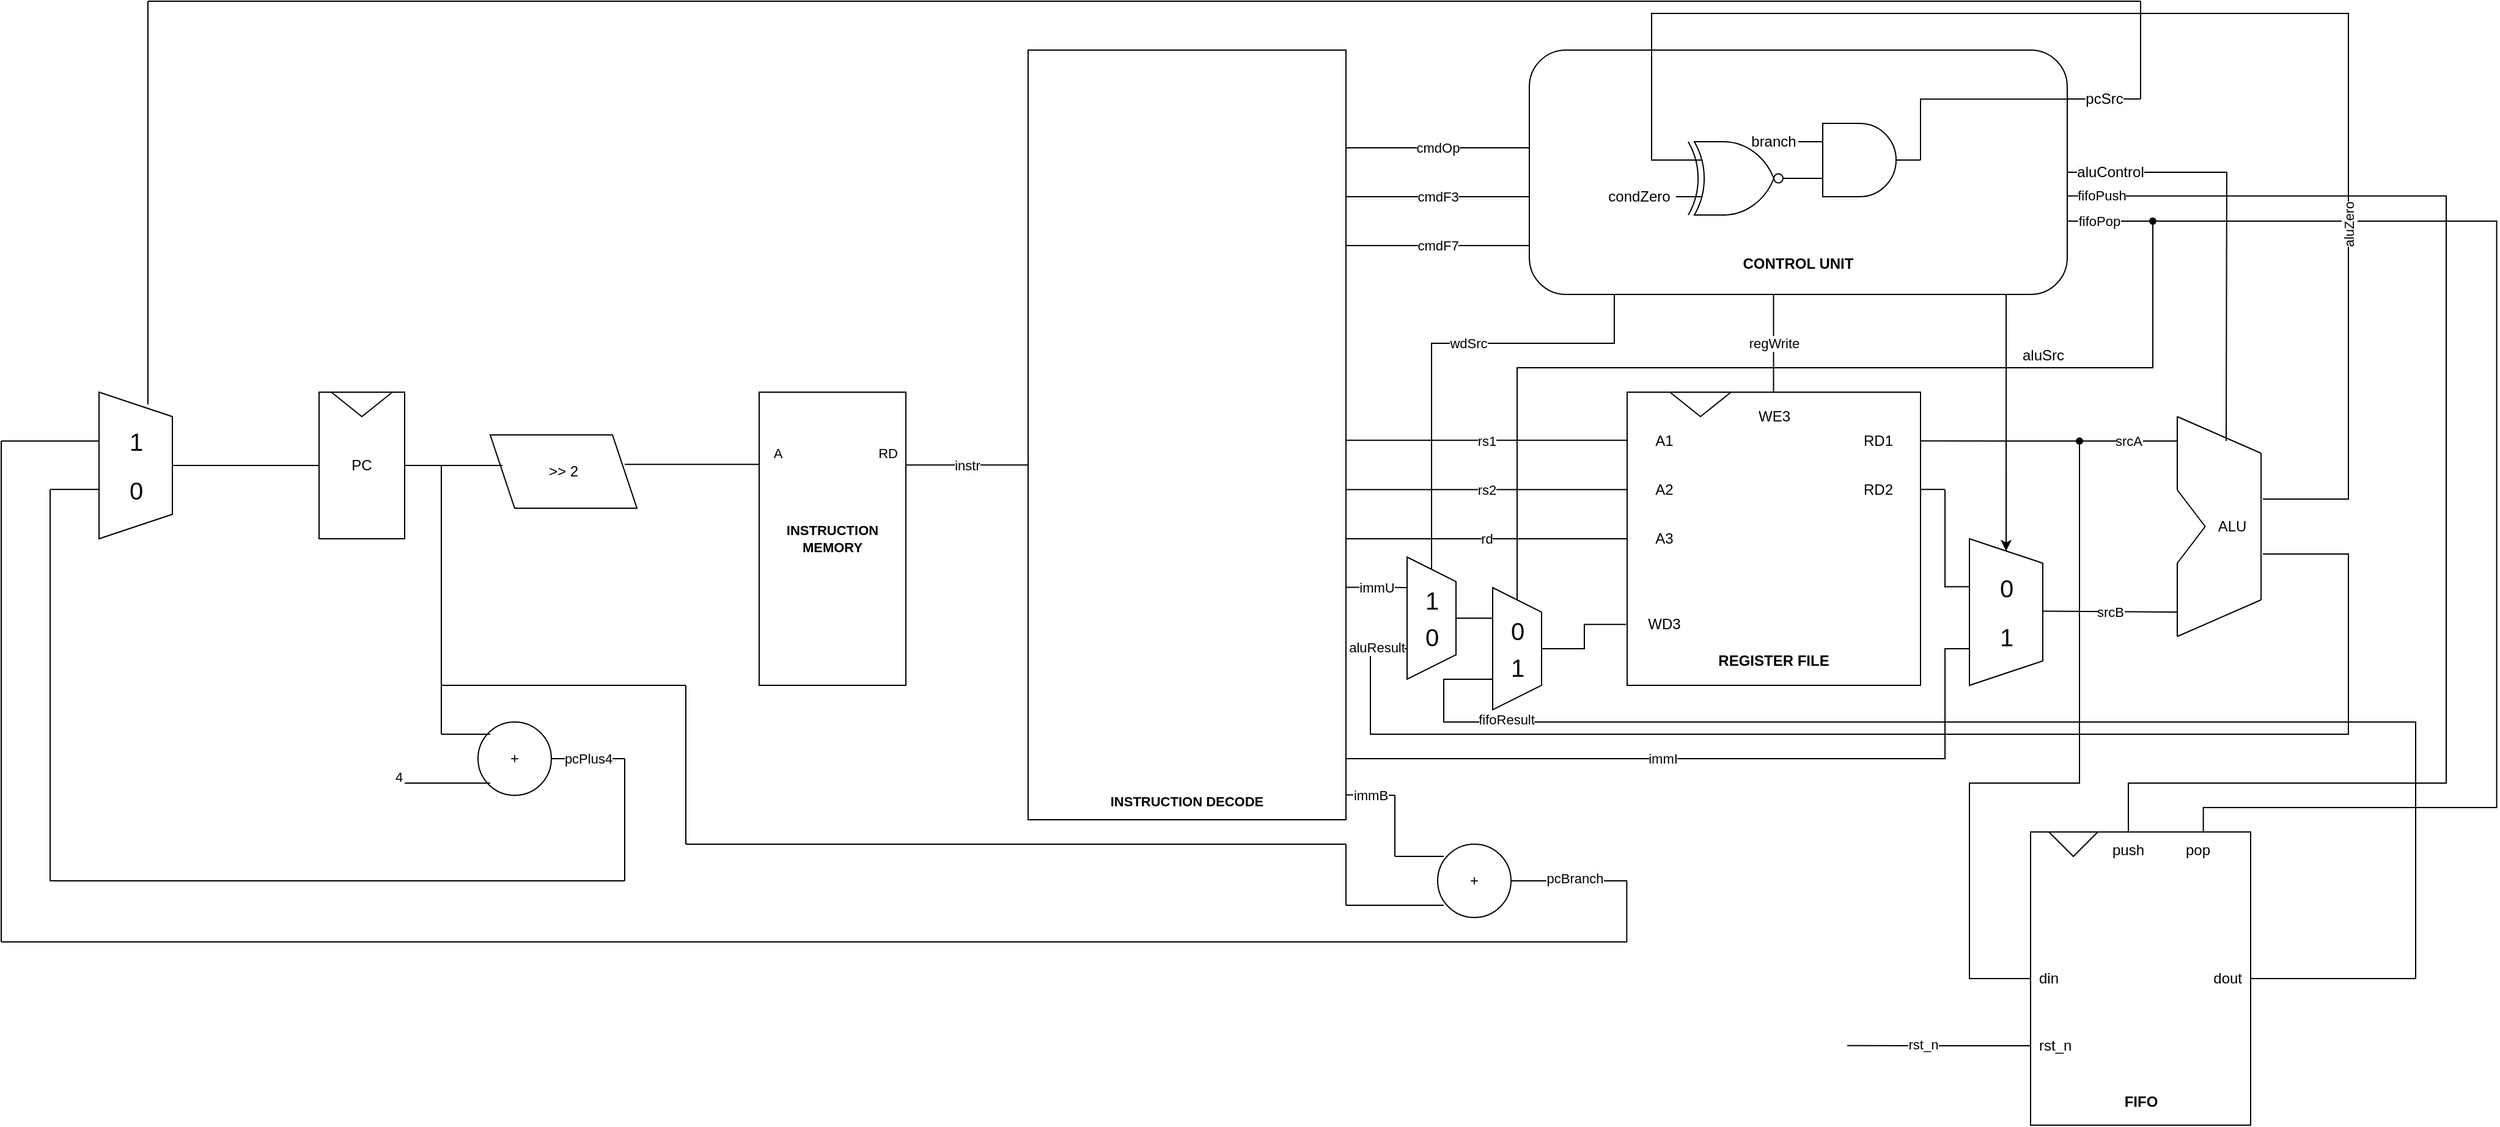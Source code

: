 <mxfile version="24.4.0" type="device">
  <diagram name="Page-1" id="wmM0MHeouTX-nWKgQQLS">
    <mxGraphModel dx="1461" dy="2167" grid="1" gridSize="10" guides="1" tooltips="1" connect="1" arrows="1" fold="1" page="1" pageScale="1" pageWidth="850" pageHeight="1100" background="none" math="0" shadow="0">
      <root>
        <mxCell id="0" />
        <mxCell id="1" parent="0" />
        <mxCell id="u54jU0PMI1pxLwhqkPNv-40" style="edgeStyle=orthogonalEdgeStyle;rounded=0;orthogonalLoop=1;jettySize=auto;html=1;exitX=1.001;exitY=0.698;exitDx=0;exitDy=0;entryX=0.25;entryY=1;entryDx=0;entryDy=0;exitPerimeter=0;endArrow=none;endFill=0;" edge="1" parent="1" source="tAqHpgGF29QeRpSOcUTc-36" target="SXYv1v4Vk7ZWwAZWmI2W-5">
          <mxGeometry relative="1" as="geometry" />
        </mxCell>
        <mxCell id="u54jU0PMI1pxLwhqkPNv-58" value="immU" style="edgeLabel;html=1;align=center;verticalAlign=middle;resizable=0;points=[];" vertex="1" connectable="0" parent="u54jU0PMI1pxLwhqkPNv-40">
          <mxGeometry relative="1" as="geometry">
            <mxPoint as="offset" />
          </mxGeometry>
        </mxCell>
        <mxCell id="tAqHpgGF29QeRpSOcUTc-36" value="&lt;b&gt;INSTRUCTION DECODE&lt;/b&gt;" style="rounded=0;whiteSpace=wrap;html=1;fontFamily=Helvetica;fontSize=11;fontColor=default;spacingBottom=-600;" parent="1" vertex="1">
          <mxGeometry x="880" y="-40" width="260" height="630" as="geometry" />
        </mxCell>
        <mxCell id="tAqHpgGF29QeRpSOcUTc-1" value="" style="shape=trapezoid;perimeter=trapezoidPerimeter;whiteSpace=wrap;html=1;fixedSize=1;rotation=90;" parent="1" vertex="1">
          <mxGeometry x="90" y="270" width="120" height="60" as="geometry" />
        </mxCell>
        <mxCell id="tAqHpgGF29QeRpSOcUTc-2" value="&lt;font style=&quot;font-size: 20px;&quot;&gt;0&lt;/font&gt;" style="text;html=1;align=center;verticalAlign=middle;resizable=0;points=[];autosize=1;strokeColor=none;fillColor=none;" parent="1" vertex="1">
          <mxGeometry x="135" y="300" width="30" height="40" as="geometry" />
        </mxCell>
        <mxCell id="tAqHpgGF29QeRpSOcUTc-3" value="&lt;font style=&quot;font-size: 20px;&quot;&gt;1&lt;/font&gt;" style="text;html=1;align=center;verticalAlign=middle;resizable=0;points=[];autosize=1;strokeColor=none;fillColor=none;" parent="1" vertex="1">
          <mxGeometry x="135" y="260" width="30" height="40" as="geometry" />
        </mxCell>
        <mxCell id="tAqHpgGF29QeRpSOcUTc-4" value="PC" style="rounded=0;whiteSpace=wrap;html=1;" parent="1" vertex="1">
          <mxGeometry x="300" y="240" width="70" height="120" as="geometry" />
        </mxCell>
        <mxCell id="tAqHpgGF29QeRpSOcUTc-5" value="" style="triangle;whiteSpace=wrap;html=1;rotation=90;" parent="1" vertex="1">
          <mxGeometry x="325" y="225" width="20" height="50" as="geometry" />
        </mxCell>
        <mxCell id="tAqHpgGF29QeRpSOcUTc-6" value="&amp;gt;&amp;gt; 2" style="shape=parallelogram;perimeter=parallelogramPerimeter;whiteSpace=wrap;html=1;fixedSize=1;direction=west;flipV=1;" parent="1" vertex="1">
          <mxGeometry x="440" y="275" width="120" height="60" as="geometry" />
        </mxCell>
        <mxCell id="tAqHpgGF29QeRpSOcUTc-8" value="+" style="ellipse;whiteSpace=wrap;html=1;aspect=fixed;" parent="1" vertex="1">
          <mxGeometry x="430" y="510" width="60" height="60" as="geometry" />
        </mxCell>
        <mxCell id="tAqHpgGF29QeRpSOcUTc-9" value="" style="endArrow=none;html=1;rounded=0;movable=1;resizable=1;rotatable=1;deletable=1;editable=1;locked=0;connectable=1;" parent="1" edge="1">
          <mxGeometry width="50" height="50" relative="1" as="geometry">
            <mxPoint x="180" y="300" as="sourcePoint" />
            <mxPoint x="300" y="300" as="targetPoint" />
          </mxGeometry>
        </mxCell>
        <mxCell id="tAqHpgGF29QeRpSOcUTc-10" value="" style="endArrow=none;html=1;rounded=0;movable=1;resizable=1;rotatable=1;deletable=1;editable=1;locked=0;connectable=1;" parent="1" edge="1">
          <mxGeometry width="50" height="50" relative="1" as="geometry">
            <mxPoint x="370" y="300" as="sourcePoint" />
            <mxPoint x="450" y="300" as="targetPoint" />
          </mxGeometry>
        </mxCell>
        <mxCell id="tAqHpgGF29QeRpSOcUTc-11" value="" style="endArrow=none;html=1;rounded=0;labelBackgroundColor=default;strokeColor=default;fontFamily=Helvetica;fontSize=11;fontColor=default;shape=connector;" parent="1" edge="1">
          <mxGeometry width="50" height="50" relative="1" as="geometry">
            <mxPoint x="370" y="560" as="sourcePoint" />
            <mxPoint x="440" y="560" as="targetPoint" />
          </mxGeometry>
        </mxCell>
        <mxCell id="tAqHpgGF29QeRpSOcUTc-12" value="4" style="text;html=1;align=center;verticalAlign=middle;resizable=0;points=[];autosize=1;strokeColor=none;fillColor=none;fontSize=11;fontFamily=Helvetica;fontColor=default;" parent="1" vertex="1">
          <mxGeometry x="350" y="540" width="30" height="30" as="geometry" />
        </mxCell>
        <mxCell id="tAqHpgGF29QeRpSOcUTc-13" value="" style="endArrow=none;html=1;rounded=0;labelBackgroundColor=default;strokeColor=default;fontFamily=Helvetica;fontSize=11;fontColor=default;shape=connector;" parent="1" edge="1">
          <mxGeometry width="50" height="50" relative="1" as="geometry">
            <mxPoint x="400" y="520" as="sourcePoint" />
            <mxPoint x="400" y="300" as="targetPoint" />
          </mxGeometry>
        </mxCell>
        <mxCell id="tAqHpgGF29QeRpSOcUTc-14" value="" style="endArrow=none;html=1;rounded=0;labelBackgroundColor=default;strokeColor=default;fontFamily=Helvetica;fontSize=11;fontColor=default;shape=connector;" parent="1" edge="1">
          <mxGeometry width="50" height="50" relative="1" as="geometry">
            <mxPoint x="400" y="520" as="sourcePoint" />
            <mxPoint x="440" y="520" as="targetPoint" />
          </mxGeometry>
        </mxCell>
        <mxCell id="tAqHpgGF29QeRpSOcUTc-15" value="" style="endArrow=none;html=1;rounded=0;labelBackgroundColor=default;strokeColor=default;fontFamily=Helvetica;fontSize=11;fontColor=default;shape=connector;exitX=1;exitY=0.5;exitDx=0;exitDy=0;" parent="1" edge="1" source="tAqHpgGF29QeRpSOcUTc-8">
          <mxGeometry width="50" height="50" relative="1" as="geometry">
            <mxPoint x="510" y="540" as="sourcePoint" />
            <mxPoint x="550" y="540" as="targetPoint" />
          </mxGeometry>
        </mxCell>
        <mxCell id="u54jU0PMI1pxLwhqkPNv-66" value="&lt;span style=&quot;background-color: rgb(251, 251, 251);&quot;&gt;pcPlus4&lt;/span&gt;" style="edgeLabel;html=1;align=center;verticalAlign=middle;resizable=0;points=[];" vertex="1" connectable="0" parent="tAqHpgGF29QeRpSOcUTc-15">
          <mxGeometry relative="1" as="geometry">
            <mxPoint as="offset" />
          </mxGeometry>
        </mxCell>
        <mxCell id="tAqHpgGF29QeRpSOcUTc-16" value="" style="endArrow=none;html=1;rounded=0;labelBackgroundColor=default;strokeColor=default;fontFamily=Helvetica;fontSize=11;fontColor=default;shape=connector;" parent="1" edge="1">
          <mxGeometry width="50" height="50" relative="1" as="geometry">
            <mxPoint x="80" y="319.66" as="sourcePoint" />
            <mxPoint x="120" y="319.66" as="targetPoint" />
          </mxGeometry>
        </mxCell>
        <mxCell id="tAqHpgGF29QeRpSOcUTc-17" value="" style="endArrow=none;html=1;rounded=0;labelBackgroundColor=default;strokeColor=default;fontFamily=Helvetica;fontSize=11;fontColor=default;shape=connector;" parent="1" edge="1">
          <mxGeometry width="50" height="50" relative="1" as="geometry">
            <mxPoint x="80" y="640" as="sourcePoint" />
            <mxPoint x="80" y="320" as="targetPoint" />
          </mxGeometry>
        </mxCell>
        <mxCell id="tAqHpgGF29QeRpSOcUTc-18" value="" style="endArrow=none;html=1;rounded=0;labelBackgroundColor=default;strokeColor=default;fontFamily=Helvetica;fontSize=11;fontColor=default;shape=connector;" parent="1" edge="1">
          <mxGeometry width="50" height="50" relative="1" as="geometry">
            <mxPoint x="550" y="640" as="sourcePoint" />
            <mxPoint x="550" y="540" as="targetPoint" />
          </mxGeometry>
        </mxCell>
        <mxCell id="tAqHpgGF29QeRpSOcUTc-19" value="" style="endArrow=none;html=1;rounded=0;labelBackgroundColor=default;strokeColor=default;fontFamily=Helvetica;fontSize=11;fontColor=default;shape=connector;" parent="1" edge="1">
          <mxGeometry width="50" height="50" relative="1" as="geometry">
            <mxPoint x="80" y="640" as="sourcePoint" />
            <mxPoint x="550" y="640" as="targetPoint" />
          </mxGeometry>
        </mxCell>
        <mxCell id="tAqHpgGF29QeRpSOcUTc-20" value="" style="endArrow=none;html=1;rounded=0;labelBackgroundColor=default;strokeColor=default;fontFamily=Helvetica;fontSize=11;fontColor=default;shape=connector;" parent="1" edge="1">
          <mxGeometry width="50" height="50" relative="1" as="geometry">
            <mxPoint x="400" y="480" as="sourcePoint" />
            <mxPoint x="600" y="480" as="targetPoint" />
          </mxGeometry>
        </mxCell>
        <mxCell id="tAqHpgGF29QeRpSOcUTc-21" value="" style="endArrow=none;html=1;rounded=0;labelBackgroundColor=default;strokeColor=default;fontFamily=Helvetica;fontSize=11;fontColor=default;shape=connector;" parent="1" edge="1">
          <mxGeometry width="50" height="50" relative="1" as="geometry">
            <mxPoint x="600" y="610" as="sourcePoint" />
            <mxPoint x="600" y="480" as="targetPoint" />
          </mxGeometry>
        </mxCell>
        <mxCell id="tAqHpgGF29QeRpSOcUTc-22" value="" style="endArrow=none;html=1;rounded=0;labelBackgroundColor=default;strokeColor=default;fontFamily=Helvetica;fontSize=11;fontColor=default;shape=connector;" parent="1" edge="1">
          <mxGeometry width="50" height="50" relative="1" as="geometry">
            <mxPoint x="600" y="610" as="sourcePoint" />
            <mxPoint x="1140" y="610" as="targetPoint" />
          </mxGeometry>
        </mxCell>
        <mxCell id="tAqHpgGF29QeRpSOcUTc-24" value="+" style="ellipse;whiteSpace=wrap;html=1;aspect=fixed;" parent="1" vertex="1">
          <mxGeometry x="1215" y="610" width="60" height="60" as="geometry" />
        </mxCell>
        <mxCell id="tAqHpgGF29QeRpSOcUTc-26" value="" style="endArrow=none;html=1;rounded=0;labelBackgroundColor=default;strokeColor=default;fontFamily=Helvetica;fontSize=11;fontColor=default;shape=connector;" parent="1" edge="1" source="tAqHpgGF29QeRpSOcUTc-24">
          <mxGeometry width="50" height="50" relative="1" as="geometry">
            <mxPoint x="1295" y="640" as="sourcePoint" />
            <mxPoint x="1370" y="640" as="targetPoint" />
          </mxGeometry>
        </mxCell>
        <mxCell id="u54jU0PMI1pxLwhqkPNv-65" value="&lt;span style=&quot;background-color: rgb(251, 251, 251);&quot;&gt;pcBranch&lt;/span&gt;" style="edgeLabel;html=1;align=center;verticalAlign=middle;resizable=0;points=[];" vertex="1" connectable="0" parent="tAqHpgGF29QeRpSOcUTc-26">
          <mxGeometry x="0.091" y="2" relative="1" as="geometry">
            <mxPoint as="offset" />
          </mxGeometry>
        </mxCell>
        <mxCell id="tAqHpgGF29QeRpSOcUTc-27" value="" style="endArrow=none;html=1;rounded=0;labelBackgroundColor=default;strokeColor=default;fontFamily=Helvetica;fontSize=11;fontColor=default;shape=connector;" parent="1" edge="1">
          <mxGeometry width="50" height="50" relative="1" as="geometry">
            <mxPoint x="40" y="690" as="sourcePoint" />
            <mxPoint x="1370" y="690" as="targetPoint" />
          </mxGeometry>
        </mxCell>
        <mxCell id="tAqHpgGF29QeRpSOcUTc-28" value="" style="endArrow=none;html=1;rounded=0;labelBackgroundColor=default;strokeColor=default;fontFamily=Helvetica;fontSize=11;fontColor=default;shape=connector;" parent="1" edge="1">
          <mxGeometry width="50" height="50" relative="1" as="geometry">
            <mxPoint x="1369.69" y="690" as="sourcePoint" />
            <mxPoint x="1369.69" y="640" as="targetPoint" />
            <Array as="points">
              <mxPoint x="1369.69" y="670" />
            </Array>
          </mxGeometry>
        </mxCell>
        <mxCell id="tAqHpgGF29QeRpSOcUTc-29" value="" style="endArrow=none;html=1;rounded=0;labelBackgroundColor=default;strokeColor=default;fontFamily=Helvetica;fontSize=11;fontColor=default;shape=connector;" parent="1" edge="1">
          <mxGeometry width="50" height="50" relative="1" as="geometry">
            <mxPoint x="40" y="690" as="sourcePoint" />
            <mxPoint x="40" y="280" as="targetPoint" />
          </mxGeometry>
        </mxCell>
        <mxCell id="tAqHpgGF29QeRpSOcUTc-30" value="" style="endArrow=none;html=1;rounded=0;labelBackgroundColor=default;strokeColor=default;fontFamily=Helvetica;fontSize=11;fontColor=default;shape=connector;" parent="1" edge="1">
          <mxGeometry width="50" height="50" relative="1" as="geometry">
            <mxPoint x="40" y="280" as="sourcePoint" />
            <mxPoint x="120" y="280" as="targetPoint" />
          </mxGeometry>
        </mxCell>
        <mxCell id="tAqHpgGF29QeRpSOcUTc-32" value="&lt;b&gt;INSTRUCTION MEMORY&lt;/b&gt;" style="rounded=0;whiteSpace=wrap;html=1;fontFamily=Helvetica;fontSize=11;fontColor=default;" parent="1" vertex="1">
          <mxGeometry x="660" y="240" width="120" height="240" as="geometry" />
        </mxCell>
        <mxCell id="tAqHpgGF29QeRpSOcUTc-33" value="A" style="text;html=1;align=center;verticalAlign=middle;resizable=0;points=[];autosize=1;strokeColor=none;fillColor=none;fontSize=11;fontFamily=Helvetica;fontColor=default;" parent="1" vertex="1">
          <mxGeometry x="660" y="275" width="30" height="30" as="geometry" />
        </mxCell>
        <mxCell id="tAqHpgGF29QeRpSOcUTc-34" value="RD" style="text;html=1;align=center;verticalAlign=middle;resizable=0;points=[];autosize=1;strokeColor=none;fillColor=none;fontSize=11;fontFamily=Helvetica;fontColor=default;" parent="1" vertex="1">
          <mxGeometry x="745" y="275" width="40" height="30" as="geometry" />
        </mxCell>
        <mxCell id="tAqHpgGF29QeRpSOcUTc-35" value="" style="endArrow=none;html=1;rounded=0;labelBackgroundColor=default;strokeColor=default;fontFamily=Helvetica;fontSize=11;fontColor=default;shape=connector;" parent="1" edge="1">
          <mxGeometry width="50" height="50" relative="1" as="geometry">
            <mxPoint x="550" y="299.17" as="sourcePoint" />
            <mxPoint x="660" y="299.17" as="targetPoint" />
          </mxGeometry>
        </mxCell>
        <mxCell id="tAqHpgGF29QeRpSOcUTc-38" value="" style="endArrow=none;html=1;rounded=0;labelBackgroundColor=default;strokeColor=default;fontFamily=Helvetica;fontSize=11;fontColor=default;shape=connector;" parent="1" edge="1">
          <mxGeometry width="50" height="50" relative="1" as="geometry">
            <mxPoint x="780" y="299.68" as="sourcePoint" />
            <mxPoint x="880" y="299.68" as="targetPoint" />
          </mxGeometry>
        </mxCell>
        <mxCell id="u54jU0PMI1pxLwhqkPNv-67" value="&lt;span style=&quot;color: rgba(0, 0, 0, 0); font-family: monospace; font-size: 0px; text-align: start; background-color: rgb(251, 251, 251);&quot;&gt;%3CmxGraphModel%3E%3Croot%3E%3CmxCell%20id%3D%220%22%2F%3E%3CmxCell%20id%3D%221%22%20parent%3D%220%22%2F%3E%3CmxCell%20id%3D%222%22%20value%3D%22instr%22%20style%3D%22text%3Bhtml%3D1%3Balign%3Dcenter%3BverticalAlign%3Dmiddle%3Bresizable%3D0%3Bpoints%3D%5B%5D%3Bautosize%3D1%3BstrokeColor%3Dnone%3BfillColor%3Dnone%3BfontSize%3D11%3BfontFamily%3DHelvetica%3BfontColor%3Ddefault%3B%22%20vertex%3D%221%22%20parent%3D%221%22%3E%3CmxGeometry%20x%3D%22785%22%20y%3D%22270%22%20width%3D%2240%22%20height%3D%2230%22%20as%3D%22geometry%22%2F%3E%3C%2FmxCell%3E%3C%2Froot%3E%3C%2FmxGraphModel%3E&lt;/span&gt;" style="edgeLabel;html=1;align=center;verticalAlign=middle;resizable=0;points=[];" vertex="1" connectable="0" parent="tAqHpgGF29QeRpSOcUTc-38">
          <mxGeometry x="0.183" y="-1" relative="1" as="geometry">
            <mxPoint as="offset" />
          </mxGeometry>
        </mxCell>
        <mxCell id="u54jU0PMI1pxLwhqkPNv-68" value="&lt;span style=&quot;background-color: rgb(251, 251, 251);&quot;&gt;instr&lt;/span&gt;" style="edgeLabel;html=1;align=center;verticalAlign=middle;resizable=0;points=[];" vertex="1" connectable="0" parent="tAqHpgGF29QeRpSOcUTc-38">
          <mxGeometry relative="1" as="geometry">
            <mxPoint as="offset" />
          </mxGeometry>
        </mxCell>
        <mxCell id="tAqHpgGF29QeRpSOcUTc-42" value="" style="endArrow=none;html=1;rounded=0;labelBackgroundColor=default;strokeColor=default;fontFamily=Helvetica;fontSize=11;fontColor=default;shape=connector;" parent="1" edge="1">
          <mxGeometry width="50" height="50" relative="1" as="geometry">
            <mxPoint x="1140" y="569.58" as="sourcePoint" />
            <mxPoint x="1180" y="570" as="targetPoint" />
          </mxGeometry>
        </mxCell>
        <mxCell id="u54jU0PMI1pxLwhqkPNv-64" value="immB" style="edgeLabel;html=1;align=center;verticalAlign=middle;resizable=0;points=[];" vertex="1" connectable="0" parent="tAqHpgGF29QeRpSOcUTc-42">
          <mxGeometry relative="1" as="geometry">
            <mxPoint as="offset" />
          </mxGeometry>
        </mxCell>
        <mxCell id="SXYv1v4Vk7ZWwAZWmI2W-2" value="" style="endArrow=none;html=1;rounded=0;" parent="1" target="tAqHpgGF29QeRpSOcUTc-36" edge="1">
          <mxGeometry width="50" height="50" relative="1" as="geometry">
            <mxPoint x="880" y="300" as="sourcePoint" />
            <mxPoint x="930" y="250" as="targetPoint" />
          </mxGeometry>
        </mxCell>
        <mxCell id="SXYv1v4Vk7ZWwAZWmI2W-4" value="&lt;b&gt;REGISTER FILE&lt;/b&gt;" style="whiteSpace=wrap;html=1;aspect=fixed;spacingBottom=-200;" parent="1" vertex="1">
          <mxGeometry x="1370" y="240" width="240" height="240" as="geometry" />
        </mxCell>
        <mxCell id="SXYv1v4Vk7ZWwAZWmI2W-8" value="WD3" style="text;html=1;align=center;verticalAlign=middle;resizable=0;points=[];autosize=1;strokeColor=none;fillColor=none;" parent="1" vertex="1">
          <mxGeometry x="1375" y="415" width="50" height="30" as="geometry" />
        </mxCell>
        <mxCell id="SXYv1v4Vk7ZWwAZWmI2W-9" value="A1" style="text;html=1;align=center;verticalAlign=middle;resizable=0;points=[];autosize=1;strokeColor=none;fillColor=none;" parent="1" vertex="1">
          <mxGeometry x="1380" y="265" width="40" height="30" as="geometry" />
        </mxCell>
        <mxCell id="SXYv1v4Vk7ZWwAZWmI2W-10" value="A2" style="text;html=1;align=center;verticalAlign=middle;resizable=0;points=[];autosize=1;strokeColor=none;fillColor=none;" parent="1" vertex="1">
          <mxGeometry x="1380" y="305" width="40" height="30" as="geometry" />
        </mxCell>
        <mxCell id="SXYv1v4Vk7ZWwAZWmI2W-11" value="A3" style="text;html=1;align=center;verticalAlign=middle;resizable=0;points=[];autosize=1;strokeColor=none;fillColor=none;" parent="1" vertex="1">
          <mxGeometry x="1380" y="345" width="40" height="30" as="geometry" />
        </mxCell>
        <mxCell id="SXYv1v4Vk7ZWwAZWmI2W-12" value="" style="triangle;whiteSpace=wrap;html=1;rotation=90;" parent="1" vertex="1">
          <mxGeometry x="1420" y="225" width="20" height="50" as="geometry" />
        </mxCell>
        <mxCell id="SXYv1v4Vk7ZWwAZWmI2W-13" value="RD1" style="text;html=1;align=center;verticalAlign=middle;resizable=0;points=[];autosize=1;strokeColor=none;fillColor=none;" parent="1" vertex="1">
          <mxGeometry x="1550" y="265" width="50" height="30" as="geometry" />
        </mxCell>
        <mxCell id="SXYv1v4Vk7ZWwAZWmI2W-14" value="RD2" style="text;html=1;align=center;verticalAlign=middle;resizable=0;points=[];autosize=1;strokeColor=none;fillColor=none;" parent="1" vertex="1">
          <mxGeometry x="1550" y="305" width="50" height="30" as="geometry" />
        </mxCell>
        <mxCell id="SXYv1v4Vk7ZWwAZWmI2W-15" value="WE3" style="text;html=1;align=center;verticalAlign=middle;resizable=0;points=[];autosize=1;strokeColor=none;fillColor=none;" parent="1" vertex="1">
          <mxGeometry x="1465" y="245" width="50" height="30" as="geometry" />
        </mxCell>
        <mxCell id="u54jU0PMI1pxLwhqkPNv-79" style="edgeStyle=orthogonalEdgeStyle;rounded=0;orthogonalLoop=1;jettySize=auto;html=1;exitX=0.399;exitY=0.623;exitDx=0;exitDy=0;exitPerimeter=0;entryX=0;entryY=0.5;entryDx=0;entryDy=0;endArrow=none;endFill=0;" edge="1" parent="1" source="SXYv1v4Vk7ZWwAZWmI2W-112" target="u54jU0PMI1pxLwhqkPNv-26">
          <mxGeometry relative="1" as="geometry">
            <mxPoint x="1750" y="330" as="targetPoint" />
            <Array as="points">
              <mxPoint x="1740" y="560" />
              <mxPoint x="1650" y="560" />
              <mxPoint x="1650" y="720" />
            </Array>
          </mxGeometry>
        </mxCell>
        <mxCell id="u54jU0PMI1pxLwhqkPNv-86" style="edgeStyle=orthogonalEdgeStyle;rounded=0;orthogonalLoop=1;jettySize=auto;html=1;entryX=0;entryY=0.5;entryDx=0;entryDy=0;endArrow=none;endFill=0;" edge="1" parent="1" source="u54jU0PMI1pxLwhqkPNv-87" target="u54jU0PMI1pxLwhqkPNv-37">
          <mxGeometry relative="1" as="geometry">
            <mxPoint x="1760" y="220" as="targetPoint" />
            <mxPoint x="1800" y="100" as="sourcePoint" />
            <Array as="points">
              <mxPoint x="1280" y="220" />
            </Array>
          </mxGeometry>
        </mxCell>
        <mxCell id="SXYv1v4Vk7ZWwAZWmI2W-18" value="" style="shape=trapezoid;perimeter=trapezoidPerimeter;whiteSpace=wrap;html=1;fixedSize=1;rotation=90;" parent="1" vertex="1">
          <mxGeometry x="1620" y="390" width="120" height="60" as="geometry" />
        </mxCell>
        <mxCell id="SXYv1v4Vk7ZWwAZWmI2W-19" value="&lt;font style=&quot;font-size: 20px;&quot;&gt;1&lt;/font&gt;" style="text;html=1;align=center;verticalAlign=middle;resizable=0;points=[];autosize=1;strokeColor=none;fillColor=none;" parent="1" vertex="1">
          <mxGeometry x="1665" y="420" width="30" height="40" as="geometry" />
        </mxCell>
        <mxCell id="SXYv1v4Vk7ZWwAZWmI2W-20" value="&lt;font style=&quot;font-size: 20px;&quot;&gt;0&lt;/font&gt;" style="text;html=1;align=center;verticalAlign=middle;resizable=0;points=[];autosize=1;strokeColor=none;fillColor=none;" parent="1" vertex="1">
          <mxGeometry x="1665" y="380" width="30" height="40" as="geometry" />
        </mxCell>
        <mxCell id="u54jU0PMI1pxLwhqkPNv-11" style="edgeStyle=orthogonalEdgeStyle;rounded=0;orthogonalLoop=1;jettySize=auto;html=1;exitX=1;exitY=0.5;exitDx=0;exitDy=0;endArrow=none;endFill=0;" edge="1" parent="1" source="SXYv1v4Vk7ZWwAZWmI2W-21">
          <mxGeometry relative="1" as="geometry">
            <mxPoint x="1860" y="280" as="targetPoint" />
          </mxGeometry>
        </mxCell>
        <mxCell id="u54jU0PMI1pxLwhqkPNv-71" value="&lt;span style=&quot;font-size: 12px; background-color: rgb(251, 251, 251);&quot;&gt;aluControl&lt;/span&gt;" style="edgeLabel;html=1;align=center;verticalAlign=middle;resizable=0;points=[];" vertex="1" connectable="0" parent="u54jU0PMI1pxLwhqkPNv-11">
          <mxGeometry x="-0.8" relative="1" as="geometry">
            <mxPoint as="offset" />
          </mxGeometry>
        </mxCell>
        <mxCell id="u54jU0PMI1pxLwhqkPNv-41" value="wdSrc" style="edgeStyle=orthogonalEdgeStyle;rounded=0;orthogonalLoop=1;jettySize=auto;html=1;exitX=0.158;exitY=0.997;exitDx=0;exitDy=0;entryX=0;entryY=0.5;entryDx=0;entryDy=0;endArrow=none;endFill=0;exitPerimeter=0;" edge="1" parent="1" source="SXYv1v4Vk7ZWwAZWmI2W-21" target="SXYv1v4Vk7ZWwAZWmI2W-5">
          <mxGeometry x="-0.146" relative="1" as="geometry">
            <Array as="points">
              <mxPoint x="1359" y="200" />
              <mxPoint x="1210" y="200" />
            </Array>
            <mxPoint as="offset" />
          </mxGeometry>
        </mxCell>
        <mxCell id="u54jU0PMI1pxLwhqkPNv-72" style="edgeStyle=orthogonalEdgeStyle;rounded=0;orthogonalLoop=1;jettySize=auto;html=1;exitX=1;exitY=0.597;exitDx=0;exitDy=0;exitPerimeter=0;endArrow=none;endFill=0;" edge="1" parent="1" source="SXYv1v4Vk7ZWwAZWmI2W-21" target="u54jU0PMI1pxLwhqkPNv-27">
          <mxGeometry relative="1" as="geometry">
            <mxPoint x="1790" y="230" as="targetPoint" />
            <Array as="points">
              <mxPoint x="2040" y="79" />
              <mxPoint x="2040" y="560" />
              <mxPoint x="1780" y="560" />
            </Array>
          </mxGeometry>
        </mxCell>
        <mxCell id="u54jU0PMI1pxLwhqkPNv-73" value="fifoPush" style="edgeLabel;html=1;align=center;verticalAlign=middle;resizable=0;points=[];" vertex="1" connectable="0" parent="u54jU0PMI1pxLwhqkPNv-72">
          <mxGeometry x="-0.95" y="1" relative="1" as="geometry">
            <mxPoint as="offset" />
          </mxGeometry>
        </mxCell>
        <mxCell id="u54jU0PMI1pxLwhqkPNv-74" style="edgeStyle=orthogonalEdgeStyle;rounded=0;orthogonalLoop=1;jettySize=auto;html=1;exitX=0.997;exitY=0.69;exitDx=0;exitDy=0;entryX=0.5;entryY=0;entryDx=0;entryDy=0;exitPerimeter=0;endArrow=none;endFill=0;" edge="1" parent="1">
          <mxGeometry relative="1" as="geometry">
            <mxPoint x="1841.32" y="600" as="targetPoint" />
            <mxPoint x="1730.0" y="98" as="sourcePoint" />
            <Array as="points">
              <mxPoint x="1730.32" y="100" />
              <mxPoint x="2081.32" y="100" />
              <mxPoint x="2081.32" y="580" />
              <mxPoint x="1841.32" y="580" />
            </Array>
          </mxGeometry>
        </mxCell>
        <mxCell id="u54jU0PMI1pxLwhqkPNv-75" value="fifoPop" style="edgeLabel;html=1;align=center;verticalAlign=middle;resizable=0;points=[];" vertex="1" connectable="0" parent="u54jU0PMI1pxLwhqkPNv-74">
          <mxGeometry x="-0.95" relative="1" as="geometry">
            <mxPoint as="offset" />
          </mxGeometry>
        </mxCell>
        <mxCell id="SXYv1v4Vk7ZWwAZWmI2W-21" value="&lt;b&gt;CONTROL UNIT&lt;/b&gt;" style="rounded=1;whiteSpace=wrap;html=1;spacingBottom=-150;" parent="1" vertex="1">
          <mxGeometry x="1290" y="-40" width="440" height="200" as="geometry" />
        </mxCell>
        <mxCell id="SXYv1v4Vk7ZWwAZWmI2W-22" value="" style="endArrow=none;html=1;rounded=0;" parent="1" edge="1">
          <mxGeometry width="50" height="50" relative="1" as="geometry">
            <mxPoint x="1730" as="sourcePoint" />
            <mxPoint x="1790" as="targetPoint" />
          </mxGeometry>
        </mxCell>
        <mxCell id="u54jU0PMI1pxLwhqkPNv-69" value="&lt;span style=&quot;font-size: 12px; background-color: rgb(251, 251, 251);&quot;&gt;pcSrc&lt;/span&gt;" style="edgeLabel;html=1;align=center;verticalAlign=middle;resizable=0;points=[];" vertex="1" connectable="0" parent="SXYv1v4Vk7ZWwAZWmI2W-22">
          <mxGeometry relative="1" as="geometry">
            <mxPoint as="offset" />
          </mxGeometry>
        </mxCell>
        <mxCell id="SXYv1v4Vk7ZWwAZWmI2W-23" value="" style="endArrow=none;html=1;rounded=0;" parent="1" edge="1">
          <mxGeometry width="50" height="50" relative="1" as="geometry">
            <mxPoint x="1790" as="sourcePoint" />
            <mxPoint x="1790" y="-80" as="targetPoint" />
          </mxGeometry>
        </mxCell>
        <mxCell id="SXYv1v4Vk7ZWwAZWmI2W-24" value="" style="endArrow=none;html=1;rounded=0;" parent="1" edge="1">
          <mxGeometry width="50" height="50" relative="1" as="geometry">
            <mxPoint x="160" y="-80" as="sourcePoint" />
            <mxPoint x="1790" y="-80" as="targetPoint" />
          </mxGeometry>
        </mxCell>
        <mxCell id="SXYv1v4Vk7ZWwAZWmI2W-25" value="" style="endArrow=none;html=1;rounded=0;" parent="1" edge="1">
          <mxGeometry width="50" height="50" relative="1" as="geometry">
            <mxPoint x="160" y="250" as="sourcePoint" />
            <mxPoint x="160" y="-80" as="targetPoint" />
          </mxGeometry>
        </mxCell>
        <mxCell id="SXYv1v4Vk7ZWwAZWmI2W-27" value="" style="endArrow=none;html=1;rounded=0;" parent="1" edge="1">
          <mxGeometry width="50" height="50" relative="1" as="geometry">
            <mxPoint x="1630" y="399.29" as="sourcePoint" />
            <mxPoint x="1650" y="399.29" as="targetPoint" />
          </mxGeometry>
        </mxCell>
        <mxCell id="SXYv1v4Vk7ZWwAZWmI2W-28" value="" style="endArrow=none;html=1;rounded=0;" parent="1" edge="1">
          <mxGeometry width="50" height="50" relative="1" as="geometry">
            <mxPoint x="1630" y="400" as="sourcePoint" />
            <mxPoint x="1630" y="320" as="targetPoint" />
          </mxGeometry>
        </mxCell>
        <mxCell id="SXYv1v4Vk7ZWwAZWmI2W-29" value="" style="endArrow=none;html=1;rounded=0;" parent="1" edge="1">
          <mxGeometry width="50" height="50" relative="1" as="geometry">
            <mxPoint x="1610" y="319.63" as="sourcePoint" />
            <mxPoint x="1630" y="319.63" as="targetPoint" />
          </mxGeometry>
        </mxCell>
        <mxCell id="SXYv1v4Vk7ZWwAZWmI2W-30" value="" style="endArrow=none;html=1;rounded=0;" parent="1" source="SXYv1v4Vk7ZWwAZWmI2W-112" edge="1">
          <mxGeometry width="50" height="50" relative="1" as="geometry">
            <mxPoint x="1610" y="279.89" as="sourcePoint" />
            <mxPoint x="1820" y="280" as="targetPoint" />
          </mxGeometry>
        </mxCell>
        <mxCell id="u54jU0PMI1pxLwhqkPNv-56" value="srcA" style="edgeLabel;html=1;align=center;verticalAlign=middle;resizable=0;points=[];" vertex="1" connectable="0" parent="SXYv1v4Vk7ZWwAZWmI2W-30">
          <mxGeometry relative="1" as="geometry">
            <mxPoint as="offset" />
          </mxGeometry>
        </mxCell>
        <mxCell id="SXYv1v4Vk7ZWwAZWmI2W-31" value="" style="endArrow=none;html=1;rounded=0;" parent="1" edge="1">
          <mxGeometry width="50" height="50" relative="1" as="geometry">
            <mxPoint x="1710" y="419.29" as="sourcePoint" />
            <mxPoint x="1820" y="420" as="targetPoint" />
          </mxGeometry>
        </mxCell>
        <mxCell id="u54jU0PMI1pxLwhqkPNv-55" value="srcB" style="edgeLabel;html=1;align=center;verticalAlign=middle;resizable=0;points=[];" vertex="1" connectable="0" parent="SXYv1v4Vk7ZWwAZWmI2W-31">
          <mxGeometry relative="1" as="geometry">
            <mxPoint as="offset" />
          </mxGeometry>
        </mxCell>
        <mxCell id="SXYv1v4Vk7ZWwAZWmI2W-45" value="" style="endArrow=none;html=1;rounded=0;" parent="1" edge="1">
          <mxGeometry width="50" height="50" relative="1" as="geometry">
            <mxPoint x="1489.75" y="240" as="sourcePoint" />
            <mxPoint x="1489.75" y="160" as="targetPoint" />
          </mxGeometry>
        </mxCell>
        <mxCell id="u54jU0PMI1pxLwhqkPNv-54" value="regWrite" style="edgeLabel;html=1;align=center;verticalAlign=middle;resizable=0;points=[];" vertex="1" connectable="0" parent="SXYv1v4Vk7ZWwAZWmI2W-45">
          <mxGeometry relative="1" as="geometry">
            <mxPoint as="offset" />
          </mxGeometry>
        </mxCell>
        <mxCell id="SXYv1v4Vk7ZWwAZWmI2W-47" value="" style="endArrow=none;html=1;rounded=0;" parent="1" edge="1">
          <mxGeometry width="50" height="50" relative="1" as="geometry">
            <mxPoint x="1680.07" y="370" as="sourcePoint" />
            <mxPoint x="1680" y="160" as="targetPoint" />
          </mxGeometry>
        </mxCell>
        <mxCell id="SXYv1v4Vk7ZWwAZWmI2W-48" value="aluSrc" style="text;html=1;align=center;verticalAlign=middle;resizable=0;points=[];autosize=1;strokeColor=none;fillColor=none;" parent="1" vertex="1">
          <mxGeometry x="1680" y="195" width="60" height="30" as="geometry" />
        </mxCell>
        <mxCell id="SXYv1v4Vk7ZWwAZWmI2W-59" value="" style="endArrow=none;html=1;rounded=0;" parent="1" edge="1">
          <mxGeometry width="50" height="50" relative="1" as="geometry">
            <mxPoint x="1140" y="279.39" as="sourcePoint" />
            <mxPoint x="1370" y="279.39" as="targetPoint" />
          </mxGeometry>
        </mxCell>
        <mxCell id="u54jU0PMI1pxLwhqkPNv-61" value="rs1" style="edgeLabel;html=1;align=center;verticalAlign=middle;resizable=0;points=[];" vertex="1" connectable="0" parent="SXYv1v4Vk7ZWwAZWmI2W-59">
          <mxGeometry relative="1" as="geometry">
            <mxPoint as="offset" />
          </mxGeometry>
        </mxCell>
        <mxCell id="SXYv1v4Vk7ZWwAZWmI2W-60" value="" style="endArrow=none;html=1;rounded=0;" parent="1" edge="1">
          <mxGeometry width="50" height="50" relative="1" as="geometry">
            <mxPoint x="1140" y="319.7" as="sourcePoint" />
            <mxPoint x="1370" y="319.7" as="targetPoint" />
          </mxGeometry>
        </mxCell>
        <mxCell id="u54jU0PMI1pxLwhqkPNv-62" value="rs2" style="edgeLabel;html=1;align=center;verticalAlign=middle;resizable=0;points=[];" vertex="1" connectable="0" parent="SXYv1v4Vk7ZWwAZWmI2W-60">
          <mxGeometry relative="1" as="geometry">
            <mxPoint as="offset" />
          </mxGeometry>
        </mxCell>
        <mxCell id="SXYv1v4Vk7ZWwAZWmI2W-61" value="" style="endArrow=none;html=1;rounded=0;" parent="1" edge="1">
          <mxGeometry width="50" height="50" relative="1" as="geometry">
            <mxPoint x="1140" y="360" as="sourcePoint" />
            <mxPoint x="1370" y="360" as="targetPoint" />
          </mxGeometry>
        </mxCell>
        <mxCell id="u54jU0PMI1pxLwhqkPNv-81" value="rd" style="edgeLabel;html=1;align=center;verticalAlign=middle;resizable=0;points=[];" vertex="1" connectable="0" parent="SXYv1v4Vk7ZWwAZWmI2W-61">
          <mxGeometry relative="1" as="geometry">
            <mxPoint as="offset" />
          </mxGeometry>
        </mxCell>
        <mxCell id="SXYv1v4Vk7ZWwAZWmI2W-68" value="" style="endArrow=none;html=1;rounded=0;" parent="1" edge="1">
          <mxGeometry width="50" height="50" relative="1" as="geometry">
            <mxPoint x="1140" y="40" as="sourcePoint" />
            <mxPoint x="1290" y="40" as="targetPoint" />
          </mxGeometry>
        </mxCell>
        <mxCell id="u54jU0PMI1pxLwhqkPNv-51" value="cmdOp" style="edgeLabel;html=1;align=center;verticalAlign=middle;resizable=0;points=[];" vertex="1" connectable="0" parent="SXYv1v4Vk7ZWwAZWmI2W-68">
          <mxGeometry relative="1" as="geometry">
            <mxPoint as="offset" />
          </mxGeometry>
        </mxCell>
        <mxCell id="SXYv1v4Vk7ZWwAZWmI2W-69" value="" style="endArrow=none;html=1;rounded=0;" parent="1" edge="1">
          <mxGeometry width="50" height="50" relative="1" as="geometry">
            <mxPoint x="1140" y="80" as="sourcePoint" />
            <mxPoint x="1290" y="80" as="targetPoint" />
          </mxGeometry>
        </mxCell>
        <mxCell id="u54jU0PMI1pxLwhqkPNv-52" value="cmdF3" style="edgeLabel;html=1;align=center;verticalAlign=middle;resizable=0;points=[];" vertex="1" connectable="0" parent="SXYv1v4Vk7ZWwAZWmI2W-69">
          <mxGeometry relative="1" as="geometry">
            <mxPoint as="offset" />
          </mxGeometry>
        </mxCell>
        <mxCell id="SXYv1v4Vk7ZWwAZWmI2W-70" value="" style="endArrow=none;html=1;rounded=0;" parent="1" edge="1">
          <mxGeometry width="50" height="50" relative="1" as="geometry">
            <mxPoint x="1140" y="120" as="sourcePoint" />
            <mxPoint x="1290" y="120" as="targetPoint" />
          </mxGeometry>
        </mxCell>
        <mxCell id="u54jU0PMI1pxLwhqkPNv-53" value="cmdF7" style="edgeLabel;html=1;align=center;verticalAlign=middle;resizable=0;points=[];" vertex="1" connectable="0" parent="SXYv1v4Vk7ZWwAZWmI2W-70">
          <mxGeometry relative="1" as="geometry">
            <mxPoint as="offset" />
          </mxGeometry>
        </mxCell>
        <mxCell id="SXYv1v4Vk7ZWwAZWmI2W-95" value="" style="endArrow=none;html=1;rounded=0;" parent="1" edge="1">
          <mxGeometry width="50" height="50" relative="1" as="geometry">
            <mxPoint x="1140" y="660" as="sourcePoint" />
            <mxPoint x="1220" y="660" as="targetPoint" />
          </mxGeometry>
        </mxCell>
        <mxCell id="SXYv1v4Vk7ZWwAZWmI2W-96" value="" style="endArrow=none;html=1;rounded=0;" parent="1" edge="1">
          <mxGeometry width="50" height="50" relative="1" as="geometry">
            <mxPoint x="1140" y="660" as="sourcePoint" />
            <mxPoint x="1140" y="610" as="targetPoint" />
          </mxGeometry>
        </mxCell>
        <mxCell id="SXYv1v4Vk7ZWwAZWmI2W-97" value="" style="endArrow=none;html=1;rounded=0;" parent="1" edge="1">
          <mxGeometry width="50" height="50" relative="1" as="geometry">
            <mxPoint x="1180" y="620" as="sourcePoint" />
            <mxPoint x="1220" y="620" as="targetPoint" />
          </mxGeometry>
        </mxCell>
        <mxCell id="SXYv1v4Vk7ZWwAZWmI2W-98" value="" style="endArrow=none;html=1;rounded=0;" parent="1" edge="1">
          <mxGeometry width="50" height="50" relative="1" as="geometry">
            <mxPoint x="1180" y="620" as="sourcePoint" />
            <mxPoint x="1180" y="570" as="targetPoint" />
          </mxGeometry>
        </mxCell>
        <mxCell id="SXYv1v4Vk7ZWwAZWmI2W-111" value="" style="endArrow=none;html=1;rounded=0;" parent="1" edge="1">
          <mxGeometry width="50" height="50" relative="1" as="geometry">
            <mxPoint x="1580" y="570" as="sourcePoint" />
            <mxPoint x="1580" y="570" as="targetPoint" />
          </mxGeometry>
        </mxCell>
        <mxCell id="SXYv1v4Vk7ZWwAZWmI2W-113" value="" style="endArrow=none;html=1;rounded=0;" parent="1" target="SXYv1v4Vk7ZWwAZWmI2W-112" edge="1">
          <mxGeometry width="50" height="50" relative="1" as="geometry">
            <mxPoint x="1610" y="279.89" as="sourcePoint" />
            <mxPoint x="1800" y="279.63" as="targetPoint" />
          </mxGeometry>
        </mxCell>
        <mxCell id="u54jU0PMI1pxLwhqkPNv-78" value="" style="edgeStyle=orthogonalEdgeStyle;rounded=0;orthogonalLoop=1;jettySize=auto;html=1;" edge="1" parent="1" source="SXYv1v4Vk7ZWwAZWmI2W-112" target="SXYv1v4Vk7ZWwAZWmI2W-18">
          <mxGeometry relative="1" as="geometry" />
        </mxCell>
        <mxCell id="SXYv1v4Vk7ZWwAZWmI2W-112" value="" style="shape=waypoint;sketch=0;fillStyle=solid;size=6;pointerEvents=1;points=[];fillColor=none;resizable=0;rotatable=0;perimeter=centerPerimeter;snapToPoint=1;" parent="1" vertex="1">
          <mxGeometry x="1730" y="270" width="20" height="20" as="geometry" />
        </mxCell>
        <mxCell id="u54jU0PMI1pxLwhqkPNv-12" value="" style="verticalLabelPosition=bottom;shadow=0;dashed=0;align=center;html=1;verticalAlign=top;shape=mxgraph.electrical.logic_gates.logic_gate;operation=xor;negating=1;negSize=0.15;" vertex="1" parent="1">
          <mxGeometry x="1410" y="35" width="100" height="60" as="geometry" />
        </mxCell>
        <mxCell id="u54jU0PMI1pxLwhqkPNv-13" value="" style="verticalLabelPosition=bottom;shadow=0;dashed=0;align=center;html=1;verticalAlign=top;shape=mxgraph.electrical.logic_gates.logic_gate;operation=and;" vertex="1" parent="1">
          <mxGeometry x="1510" y="20" width="100" height="60" as="geometry" />
        </mxCell>
        <mxCell id="u54jU0PMI1pxLwhqkPNv-15" value="condZero" style="text;html=1;align=center;verticalAlign=middle;whiteSpace=wrap;rounded=0;" vertex="1" parent="1">
          <mxGeometry x="1350" y="65" width="60" height="30" as="geometry" />
        </mxCell>
        <mxCell id="u54jU0PMI1pxLwhqkPNv-16" value="branch" style="text;html=1;align=center;verticalAlign=middle;whiteSpace=wrap;rounded=0;" vertex="1" parent="1">
          <mxGeometry x="1460" y="20" width="60" height="30" as="geometry" />
        </mxCell>
        <mxCell id="u54jU0PMI1pxLwhqkPNv-17" style="edgeStyle=orthogonalEdgeStyle;rounded=0;orthogonalLoop=1;jettySize=auto;html=1;exitX=1;exitY=0.5;exitDx=0;exitDy=0;exitPerimeter=0;entryX=0.001;entryY=1.004;entryDx=0;entryDy=0;entryPerimeter=0;endArrow=none;endFill=0;" edge="1" parent="1" source="u54jU0PMI1pxLwhqkPNv-13">
          <mxGeometry relative="1" as="geometry">
            <mxPoint x="1730.05" y="0.12" as="targetPoint" />
            <Array as="points">
              <mxPoint x="1610" />
            </Array>
          </mxGeometry>
        </mxCell>
        <mxCell id="u54jU0PMI1pxLwhqkPNv-18" value="" style="group" vertex="1" connectable="0" parent="1">
          <mxGeometry x="1820" y="260" width="70" height="180" as="geometry" />
        </mxCell>
        <mxCell id="u54jU0PMI1pxLwhqkPNv-9" value="ALU" style="text;html=1;align=center;verticalAlign=middle;whiteSpace=wrap;rounded=0;" vertex="1" parent="u54jU0PMI1pxLwhqkPNv-18">
          <mxGeometry x="20" y="67.5" width="50" height="45" as="geometry" />
        </mxCell>
        <mxCell id="u54jU0PMI1pxLwhqkPNv-2" value="" style="endArrow=none;html=1;rounded=0;" edge="1" parent="u54jU0PMI1pxLwhqkPNv-18">
          <mxGeometry width="50" height="50" relative="1" as="geometry">
            <mxPoint y="60" as="sourcePoint" />
            <mxPoint as="targetPoint" />
          </mxGeometry>
        </mxCell>
        <mxCell id="u54jU0PMI1pxLwhqkPNv-3" value="" style="endArrow=none;html=1;rounded=0;" edge="1" parent="u54jU0PMI1pxLwhqkPNv-18">
          <mxGeometry width="50" height="50" relative="1" as="geometry">
            <mxPoint x="22.857" y="90" as="sourcePoint" />
            <mxPoint y="60" as="targetPoint" />
          </mxGeometry>
        </mxCell>
        <mxCell id="u54jU0PMI1pxLwhqkPNv-4" value="" style="endArrow=none;html=1;rounded=0;" edge="1" parent="u54jU0PMI1pxLwhqkPNv-18">
          <mxGeometry width="50" height="50" relative="1" as="geometry">
            <mxPoint y="120" as="sourcePoint" />
            <mxPoint x="22.857" y="90" as="targetPoint" />
          </mxGeometry>
        </mxCell>
        <mxCell id="u54jU0PMI1pxLwhqkPNv-5" value="" style="endArrow=none;html=1;rounded=0;" edge="1" parent="u54jU0PMI1pxLwhqkPNv-18">
          <mxGeometry width="50" height="50" relative="1" as="geometry">
            <mxPoint y="180" as="sourcePoint" />
            <mxPoint y="120" as="targetPoint" />
          </mxGeometry>
        </mxCell>
        <mxCell id="u54jU0PMI1pxLwhqkPNv-6" value="" style="endArrow=none;html=1;rounded=0;" edge="1" parent="u54jU0PMI1pxLwhqkPNv-18">
          <mxGeometry width="50" height="50" relative="1" as="geometry">
            <mxPoint as="sourcePoint" />
            <mxPoint x="68.571" y="30" as="targetPoint" />
          </mxGeometry>
        </mxCell>
        <mxCell id="u54jU0PMI1pxLwhqkPNv-7" value="" style="endArrow=none;html=1;rounded=0;" edge="1" parent="u54jU0PMI1pxLwhqkPNv-18">
          <mxGeometry width="50" height="50" relative="1" as="geometry">
            <mxPoint y="180" as="sourcePoint" />
            <mxPoint x="68.571" y="150" as="targetPoint" />
          </mxGeometry>
        </mxCell>
        <mxCell id="u54jU0PMI1pxLwhqkPNv-8" value="" style="endArrow=none;html=1;rounded=0;" edge="1" parent="u54jU0PMI1pxLwhqkPNv-18">
          <mxGeometry width="50" height="50" relative="1" as="geometry">
            <mxPoint x="68.571" y="30" as="sourcePoint" />
            <mxPoint x="68.571" y="150" as="targetPoint" />
          </mxGeometry>
        </mxCell>
        <mxCell id="u54jU0PMI1pxLwhqkPNv-19" style="edgeStyle=orthogonalEdgeStyle;rounded=0;orthogonalLoop=1;jettySize=auto;html=1;exitX=1;exitY=0;exitDx=0;exitDy=0;entryX=0;entryY=0.25;entryDx=0;entryDy=0;entryPerimeter=0;endArrow=none;endFill=0;" edge="1" parent="1" source="u54jU0PMI1pxLwhqkPNv-9" target="u54jU0PMI1pxLwhqkPNv-12">
          <mxGeometry relative="1" as="geometry">
            <mxPoint x="1960" y="300" as="targetPoint" />
            <Array as="points">
              <mxPoint x="1960" y="328" />
              <mxPoint x="1960" y="-70" />
              <mxPoint x="1390" y="-70" />
              <mxPoint x="1390" y="50" />
            </Array>
          </mxGeometry>
        </mxCell>
        <mxCell id="u54jU0PMI1pxLwhqkPNv-63" value="aluZero" style="edgeLabel;html=1;align=center;verticalAlign=middle;resizable=0;points=[];rotation=270;" vertex="1" connectable="0" parent="u54jU0PMI1pxLwhqkPNv-19">
          <mxGeometry x="-0.5" relative="1" as="geometry">
            <mxPoint as="offset" />
          </mxGeometry>
        </mxCell>
        <mxCell id="u54jU0PMI1pxLwhqkPNv-22" style="edgeStyle=orthogonalEdgeStyle;rounded=0;orthogonalLoop=1;jettySize=auto;html=1;exitX=1;exitY=1;exitDx=0;exitDy=0;entryX=0.75;entryY=1;entryDx=0;entryDy=0;endArrow=none;endFill=0;" edge="1" parent="1" source="u54jU0PMI1pxLwhqkPNv-9" target="SXYv1v4Vk7ZWwAZWmI2W-5">
          <mxGeometry relative="1" as="geometry">
            <mxPoint x="1440" y="780" as="targetPoint" />
            <Array as="points">
              <mxPoint x="1960" y="373" />
              <mxPoint x="1960" y="520" />
              <mxPoint x="1160" y="520" />
              <mxPoint x="1160" y="450" />
            </Array>
          </mxGeometry>
        </mxCell>
        <mxCell id="u54jU0PMI1pxLwhqkPNv-57" value="aluResult" style="edgeLabel;html=1;align=center;verticalAlign=middle;resizable=0;points=[];" vertex="1" connectable="0" parent="u54jU0PMI1pxLwhqkPNv-22">
          <mxGeometry x="0.955" y="1" relative="1" as="geometry">
            <mxPoint as="offset" />
          </mxGeometry>
        </mxCell>
        <mxCell id="u54jU0PMI1pxLwhqkPNv-46" style="edgeStyle=orthogonalEdgeStyle;rounded=0;orthogonalLoop=1;jettySize=auto;html=1;exitX=1;exitY=0.5;exitDx=0;exitDy=0;entryX=0.75;entryY=1;entryDx=0;entryDy=0;endArrow=none;endFill=0;" edge="1" parent="1" source="u54jU0PMI1pxLwhqkPNv-31" target="u54jU0PMI1pxLwhqkPNv-37">
          <mxGeometry relative="1" as="geometry">
            <Array as="points">
              <mxPoint x="2015" y="720" />
              <mxPoint x="2015" y="510" />
              <mxPoint x="1220" y="510" />
              <mxPoint x="1220" y="475" />
            </Array>
          </mxGeometry>
        </mxCell>
        <mxCell id="u54jU0PMI1pxLwhqkPNv-77" value="fifoResult" style="edgeLabel;html=1;align=center;verticalAlign=middle;resizable=0;points=[];" vertex="1" connectable="0" parent="u54jU0PMI1pxLwhqkPNv-46">
          <mxGeometry x="0.793" y="-2" relative="1" as="geometry">
            <mxPoint as="offset" />
          </mxGeometry>
        </mxCell>
        <mxCell id="u54jU0PMI1pxLwhqkPNv-35" value="" style="group" vertex="1" connectable="0" parent="1">
          <mxGeometry x="1190" y="375" width="40" height="100" as="geometry" />
        </mxCell>
        <mxCell id="SXYv1v4Vk7ZWwAZWmI2W-5" value="" style="shape=trapezoid;perimeter=trapezoidPerimeter;whiteSpace=wrap;html=1;fixedSize=1;rotation=90;" parent="u54jU0PMI1pxLwhqkPNv-35" vertex="1">
          <mxGeometry x="-30" y="30" width="100" height="40" as="geometry" />
        </mxCell>
        <mxCell id="u54jU0PMI1pxLwhqkPNv-33" value="&lt;font style=&quot;font-size: 20px;&quot;&gt;0&lt;/font&gt;" style="text;html=1;align=center;verticalAlign=middle;resizable=0;points=[];autosize=1;strokeColor=none;fillColor=none;" vertex="1" parent="u54jU0PMI1pxLwhqkPNv-35">
          <mxGeometry x="5" y="45" width="30" height="40" as="geometry" />
        </mxCell>
        <mxCell id="u54jU0PMI1pxLwhqkPNv-34" value="&lt;font style=&quot;font-size: 20px;&quot;&gt;1&lt;/font&gt;" style="text;html=1;align=center;verticalAlign=middle;resizable=0;points=[];autosize=1;strokeColor=none;fillColor=none;" vertex="1" parent="u54jU0PMI1pxLwhqkPNv-35">
          <mxGeometry x="5" y="15" width="30" height="40" as="geometry" />
        </mxCell>
        <mxCell id="u54jU0PMI1pxLwhqkPNv-36" value="" style="group" vertex="1" connectable="0" parent="1">
          <mxGeometry x="1260" y="400" width="40" height="100" as="geometry" />
        </mxCell>
        <mxCell id="u54jU0PMI1pxLwhqkPNv-37" value="" style="shape=trapezoid;perimeter=trapezoidPerimeter;whiteSpace=wrap;html=1;fixedSize=1;rotation=90;" vertex="1" parent="u54jU0PMI1pxLwhqkPNv-36">
          <mxGeometry x="-30" y="30" width="100" height="40" as="geometry" />
        </mxCell>
        <mxCell id="u54jU0PMI1pxLwhqkPNv-38" value="&lt;font style=&quot;font-size: 20px;&quot;&gt;1&lt;/font&gt;" style="text;html=1;align=center;verticalAlign=middle;resizable=0;points=[];autosize=1;strokeColor=none;fillColor=none;" vertex="1" parent="u54jU0PMI1pxLwhqkPNv-36">
          <mxGeometry x="5" y="45" width="30" height="40" as="geometry" />
        </mxCell>
        <mxCell id="u54jU0PMI1pxLwhqkPNv-39" value="&lt;font style=&quot;font-size: 20px;&quot;&gt;0&lt;/font&gt;" style="text;html=1;align=center;verticalAlign=middle;resizable=0;points=[];autosize=1;strokeColor=none;fillColor=none;" vertex="1" parent="u54jU0PMI1pxLwhqkPNv-36">
          <mxGeometry x="5" y="15" width="30" height="40" as="geometry" />
        </mxCell>
        <mxCell id="u54jU0PMI1pxLwhqkPNv-43" style="edgeStyle=orthogonalEdgeStyle;rounded=0;orthogonalLoop=1;jettySize=auto;html=1;exitX=0.75;exitY=1;exitDx=0;exitDy=0;endArrow=none;endFill=0;" edge="1" parent="1" source="SXYv1v4Vk7ZWwAZWmI2W-18">
          <mxGeometry relative="1" as="geometry">
            <mxPoint x="1140" y="540" as="targetPoint" />
            <Array as="points">
              <mxPoint x="1630" y="450" />
              <mxPoint x="1630" y="540" />
              <mxPoint x="1140" y="540" />
            </Array>
          </mxGeometry>
        </mxCell>
        <mxCell id="u54jU0PMI1pxLwhqkPNv-59" value="immI" style="edgeLabel;html=1;align=center;verticalAlign=middle;resizable=0;points=[];" vertex="1" connectable="0" parent="u54jU0PMI1pxLwhqkPNv-43">
          <mxGeometry x="0.136" relative="1" as="geometry">
            <mxPoint as="offset" />
          </mxGeometry>
        </mxCell>
        <mxCell id="u54jU0PMI1pxLwhqkPNv-44" style="edgeStyle=orthogonalEdgeStyle;rounded=0;orthogonalLoop=1;jettySize=auto;html=1;exitX=0.5;exitY=0;exitDx=0;exitDy=0;entryX=0.25;entryY=1;entryDx=0;entryDy=0;endArrow=none;endFill=0;" edge="1" parent="1" source="SXYv1v4Vk7ZWwAZWmI2W-5" target="u54jU0PMI1pxLwhqkPNv-37">
          <mxGeometry relative="1" as="geometry" />
        </mxCell>
        <mxCell id="u54jU0PMI1pxLwhqkPNv-47" style="edgeStyle=orthogonalEdgeStyle;rounded=0;orthogonalLoop=1;jettySize=auto;html=1;exitX=0.5;exitY=0;exitDx=0;exitDy=0;entryX=-0.004;entryY=0.792;entryDx=0;entryDy=0;entryPerimeter=0;endArrow=none;endFill=0;" edge="1" parent="1" source="u54jU0PMI1pxLwhqkPNv-37" target="SXYv1v4Vk7ZWwAZWmI2W-4">
          <mxGeometry relative="1" as="geometry" />
        </mxCell>
        <mxCell id="u54jU0PMI1pxLwhqkPNv-80" value="" style="group" vertex="1" connectable="0" parent="1">
          <mxGeometry x="1700" y="600" width="180" height="240" as="geometry" />
        </mxCell>
        <mxCell id="u54jU0PMI1pxLwhqkPNv-24" value="FIFO" style="rounded=0;whiteSpace=wrap;html=1;verticalAlign=bottom;spacingBottom=10;spacingLeft=1;fontStyle=1" vertex="1" parent="u54jU0PMI1pxLwhqkPNv-80">
          <mxGeometry width="180" height="240" as="geometry" />
        </mxCell>
        <mxCell id="u54jU0PMI1pxLwhqkPNv-25" value="" style="triangle;whiteSpace=wrap;html=1;rotation=90;" vertex="1" parent="u54jU0PMI1pxLwhqkPNv-80">
          <mxGeometry x="25" y="-10" width="20" height="40" as="geometry" />
        </mxCell>
        <mxCell id="u54jU0PMI1pxLwhqkPNv-26" value="din" style="text;html=1;align=left;verticalAlign=middle;whiteSpace=wrap;rounded=0;spacingLeft=5;" vertex="1" parent="u54jU0PMI1pxLwhqkPNv-80">
          <mxGeometry y="105" width="60" height="30" as="geometry" />
        </mxCell>
        <mxCell id="u54jU0PMI1pxLwhqkPNv-27" value="push" style="text;html=1;align=left;verticalAlign=middle;whiteSpace=wrap;rounded=0;spacingLeft=5;" vertex="1" parent="u54jU0PMI1pxLwhqkPNv-80">
          <mxGeometry x="60" width="40" height="30" as="geometry" />
        </mxCell>
        <mxCell id="u54jU0PMI1pxLwhqkPNv-28" value="pop" style="text;html=1;align=left;verticalAlign=middle;whiteSpace=wrap;rounded=0;spacingLeft=5;" vertex="1" parent="u54jU0PMI1pxLwhqkPNv-80">
          <mxGeometry x="120" width="40" height="30" as="geometry" />
        </mxCell>
        <mxCell id="u54jU0PMI1pxLwhqkPNv-31" value="dout" style="text;html=1;align=right;verticalAlign=middle;whiteSpace=wrap;rounded=0;spacingLeft=0;spacingRight=5;" vertex="1" parent="u54jU0PMI1pxLwhqkPNv-80">
          <mxGeometry x="120" y="105" width="60" height="30" as="geometry" />
        </mxCell>
        <mxCell id="u54jU0PMI1pxLwhqkPNv-84" style="edgeStyle=orthogonalEdgeStyle;rounded=0;orthogonalLoop=1;jettySize=auto;html=1;exitX=0;exitY=0.5;exitDx=0;exitDy=0;endArrow=none;endFill=0;" edge="1" parent="u54jU0PMI1pxLwhqkPNv-80" source="u54jU0PMI1pxLwhqkPNv-82">
          <mxGeometry relative="1" as="geometry">
            <mxPoint x="-150" y="174.824" as="targetPoint" />
          </mxGeometry>
        </mxCell>
        <mxCell id="u54jU0PMI1pxLwhqkPNv-85" value="rst_n" style="edgeLabel;html=1;align=center;verticalAlign=middle;resizable=0;points=[];" vertex="1" connectable="0" parent="u54jU0PMI1pxLwhqkPNv-84">
          <mxGeometry x="0.184" y="-1" relative="1" as="geometry">
            <mxPoint as="offset" />
          </mxGeometry>
        </mxCell>
        <mxCell id="u54jU0PMI1pxLwhqkPNv-82" value="rst_n" style="text;html=1;align=left;verticalAlign=middle;whiteSpace=wrap;rounded=0;spacingLeft=5;spacingRight=5;" vertex="1" parent="u54jU0PMI1pxLwhqkPNv-80">
          <mxGeometry y="160" width="60" height="30" as="geometry" />
        </mxCell>
        <mxCell id="u54jU0PMI1pxLwhqkPNv-88" value="" style="edgeStyle=orthogonalEdgeStyle;rounded=0;orthogonalLoop=1;jettySize=auto;html=1;entryDx=0;entryDy=0;endArrow=none;endFill=0;" edge="1" parent="1" target="u54jU0PMI1pxLwhqkPNv-87">
          <mxGeometry relative="1" as="geometry">
            <mxPoint x="1280" y="410" as="targetPoint" />
            <mxPoint x="1800" y="100" as="sourcePoint" />
            <Array as="points">
              <mxPoint x="1800" y="220" />
            </Array>
          </mxGeometry>
        </mxCell>
        <mxCell id="u54jU0PMI1pxLwhqkPNv-87" value="" style="shape=waypoint;sketch=0;fillStyle=solid;size=6;pointerEvents=1;points=[];fillColor=none;resizable=0;rotatable=0;perimeter=centerPerimeter;snapToPoint=1;" vertex="1" parent="1">
          <mxGeometry x="1790" y="90" width="20" height="20" as="geometry" />
        </mxCell>
      </root>
    </mxGraphModel>
  </diagram>
</mxfile>
